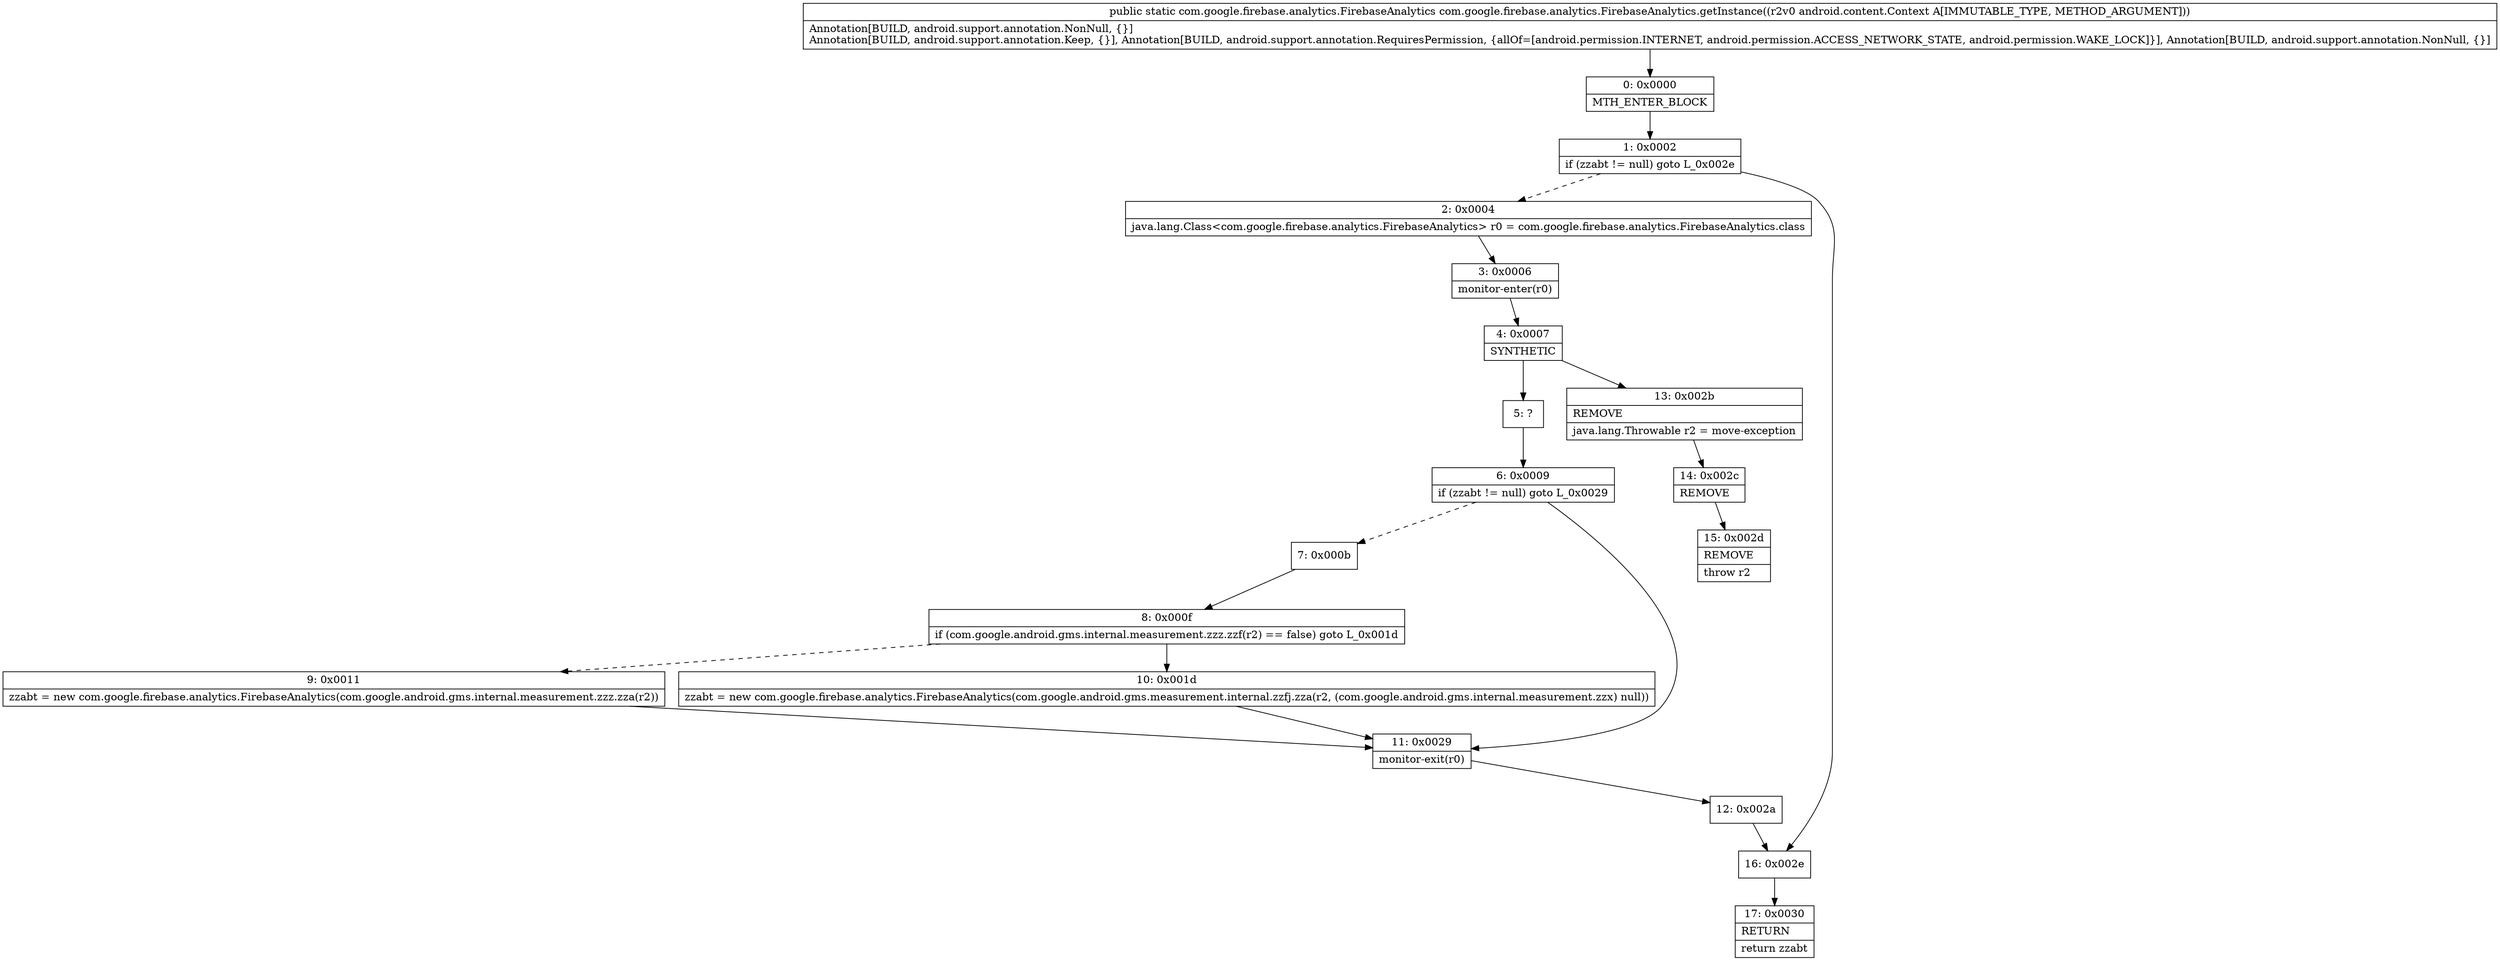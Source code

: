 digraph "CFG forcom.google.firebase.analytics.FirebaseAnalytics.getInstance(Landroid\/content\/Context;)Lcom\/google\/firebase\/analytics\/FirebaseAnalytics;" {
Node_0 [shape=record,label="{0\:\ 0x0000|MTH_ENTER_BLOCK\l}"];
Node_1 [shape=record,label="{1\:\ 0x0002|if (zzabt != null) goto L_0x002e\l}"];
Node_2 [shape=record,label="{2\:\ 0x0004|java.lang.Class\<com.google.firebase.analytics.FirebaseAnalytics\> r0 = com.google.firebase.analytics.FirebaseAnalytics.class\l}"];
Node_3 [shape=record,label="{3\:\ 0x0006|monitor\-enter(r0)\l}"];
Node_4 [shape=record,label="{4\:\ 0x0007|SYNTHETIC\l}"];
Node_5 [shape=record,label="{5\:\ ?}"];
Node_6 [shape=record,label="{6\:\ 0x0009|if (zzabt != null) goto L_0x0029\l}"];
Node_7 [shape=record,label="{7\:\ 0x000b}"];
Node_8 [shape=record,label="{8\:\ 0x000f|if (com.google.android.gms.internal.measurement.zzz.zzf(r2) == false) goto L_0x001d\l}"];
Node_9 [shape=record,label="{9\:\ 0x0011|zzabt = new com.google.firebase.analytics.FirebaseAnalytics(com.google.android.gms.internal.measurement.zzz.zza(r2))\l}"];
Node_10 [shape=record,label="{10\:\ 0x001d|zzabt = new com.google.firebase.analytics.FirebaseAnalytics(com.google.android.gms.measurement.internal.zzfj.zza(r2, (com.google.android.gms.internal.measurement.zzx) null))\l}"];
Node_11 [shape=record,label="{11\:\ 0x0029|monitor\-exit(r0)\l}"];
Node_12 [shape=record,label="{12\:\ 0x002a}"];
Node_13 [shape=record,label="{13\:\ 0x002b|REMOVE\l|java.lang.Throwable r2 = move\-exception\l}"];
Node_14 [shape=record,label="{14\:\ 0x002c|REMOVE\l}"];
Node_15 [shape=record,label="{15\:\ 0x002d|REMOVE\l|throw r2\l}"];
Node_16 [shape=record,label="{16\:\ 0x002e}"];
Node_17 [shape=record,label="{17\:\ 0x0030|RETURN\l|return zzabt\l}"];
MethodNode[shape=record,label="{public static com.google.firebase.analytics.FirebaseAnalytics com.google.firebase.analytics.FirebaseAnalytics.getInstance((r2v0 android.content.Context A[IMMUTABLE_TYPE, METHOD_ARGUMENT]))  | Annotation[BUILD, android.support.annotation.NonNull, \{\}]\lAnnotation[BUILD, android.support.annotation.Keep, \{\}], Annotation[BUILD, android.support.annotation.RequiresPermission, \{allOf=[android.permission.INTERNET, android.permission.ACCESS_NETWORK_STATE, android.permission.WAKE_LOCK]\}], Annotation[BUILD, android.support.annotation.NonNull, \{\}]\l}"];
MethodNode -> Node_0;
Node_0 -> Node_1;
Node_1 -> Node_2[style=dashed];
Node_1 -> Node_16;
Node_2 -> Node_3;
Node_3 -> Node_4;
Node_4 -> Node_5;
Node_4 -> Node_13;
Node_5 -> Node_6;
Node_6 -> Node_7[style=dashed];
Node_6 -> Node_11;
Node_7 -> Node_8;
Node_8 -> Node_9[style=dashed];
Node_8 -> Node_10;
Node_9 -> Node_11;
Node_10 -> Node_11;
Node_11 -> Node_12;
Node_12 -> Node_16;
Node_13 -> Node_14;
Node_14 -> Node_15;
Node_16 -> Node_17;
}


